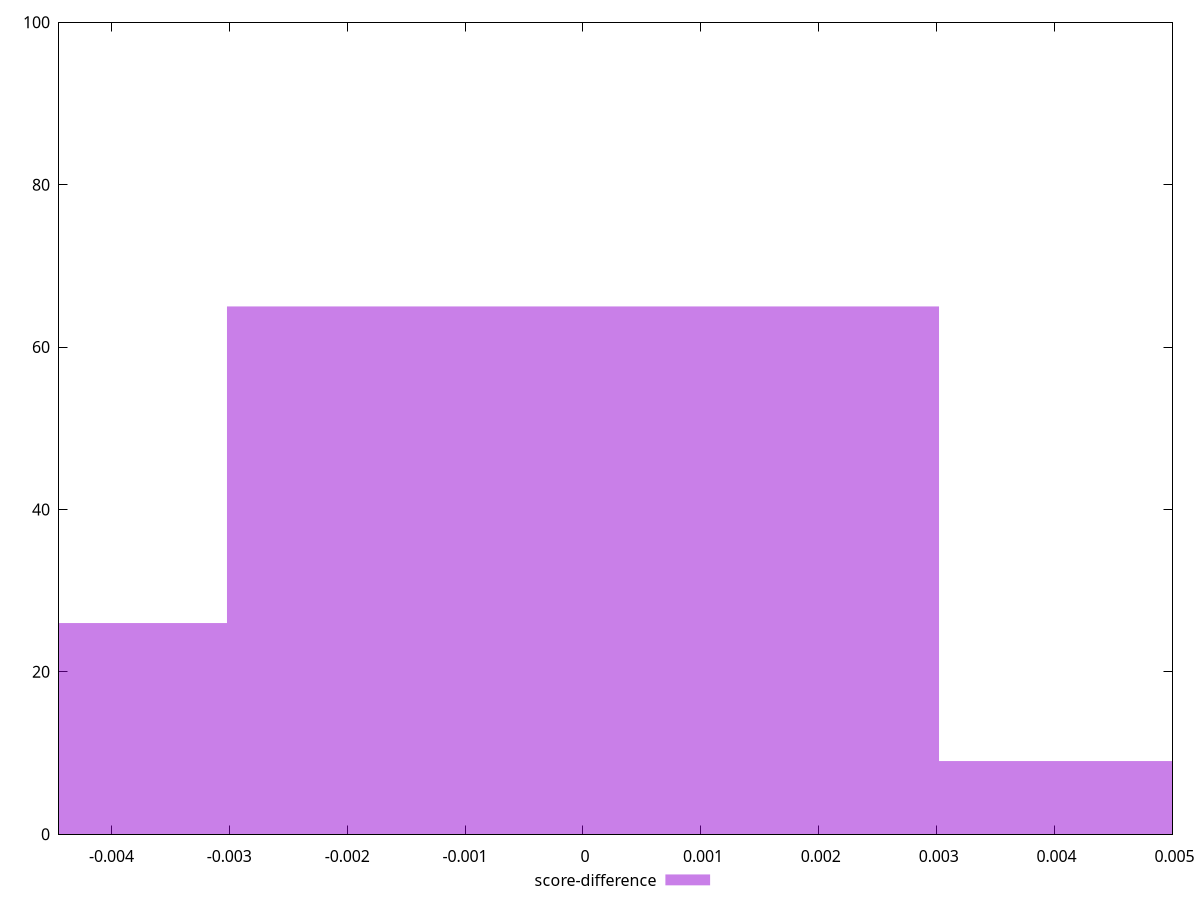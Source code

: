 reset

$scoreDifference <<EOF
0 65
-0.006039306568179036 26
0.006039306568179036 9
EOF

set key outside below
set boxwidth 0.006039306568179036
set xrange [-0.004444444444444473:0.0050000000000001155]
set yrange [0:100]
set trange [0:100]
set style fill transparent solid 0.5 noborder
set terminal svg size 640, 490 enhanced background rgb 'white'
set output "report_00008_2021-01-22T20:58:29.167/uses-http2/samples/pages/score-difference/histogram.svg"

plot $scoreDifference title "score-difference" with boxes

reset
